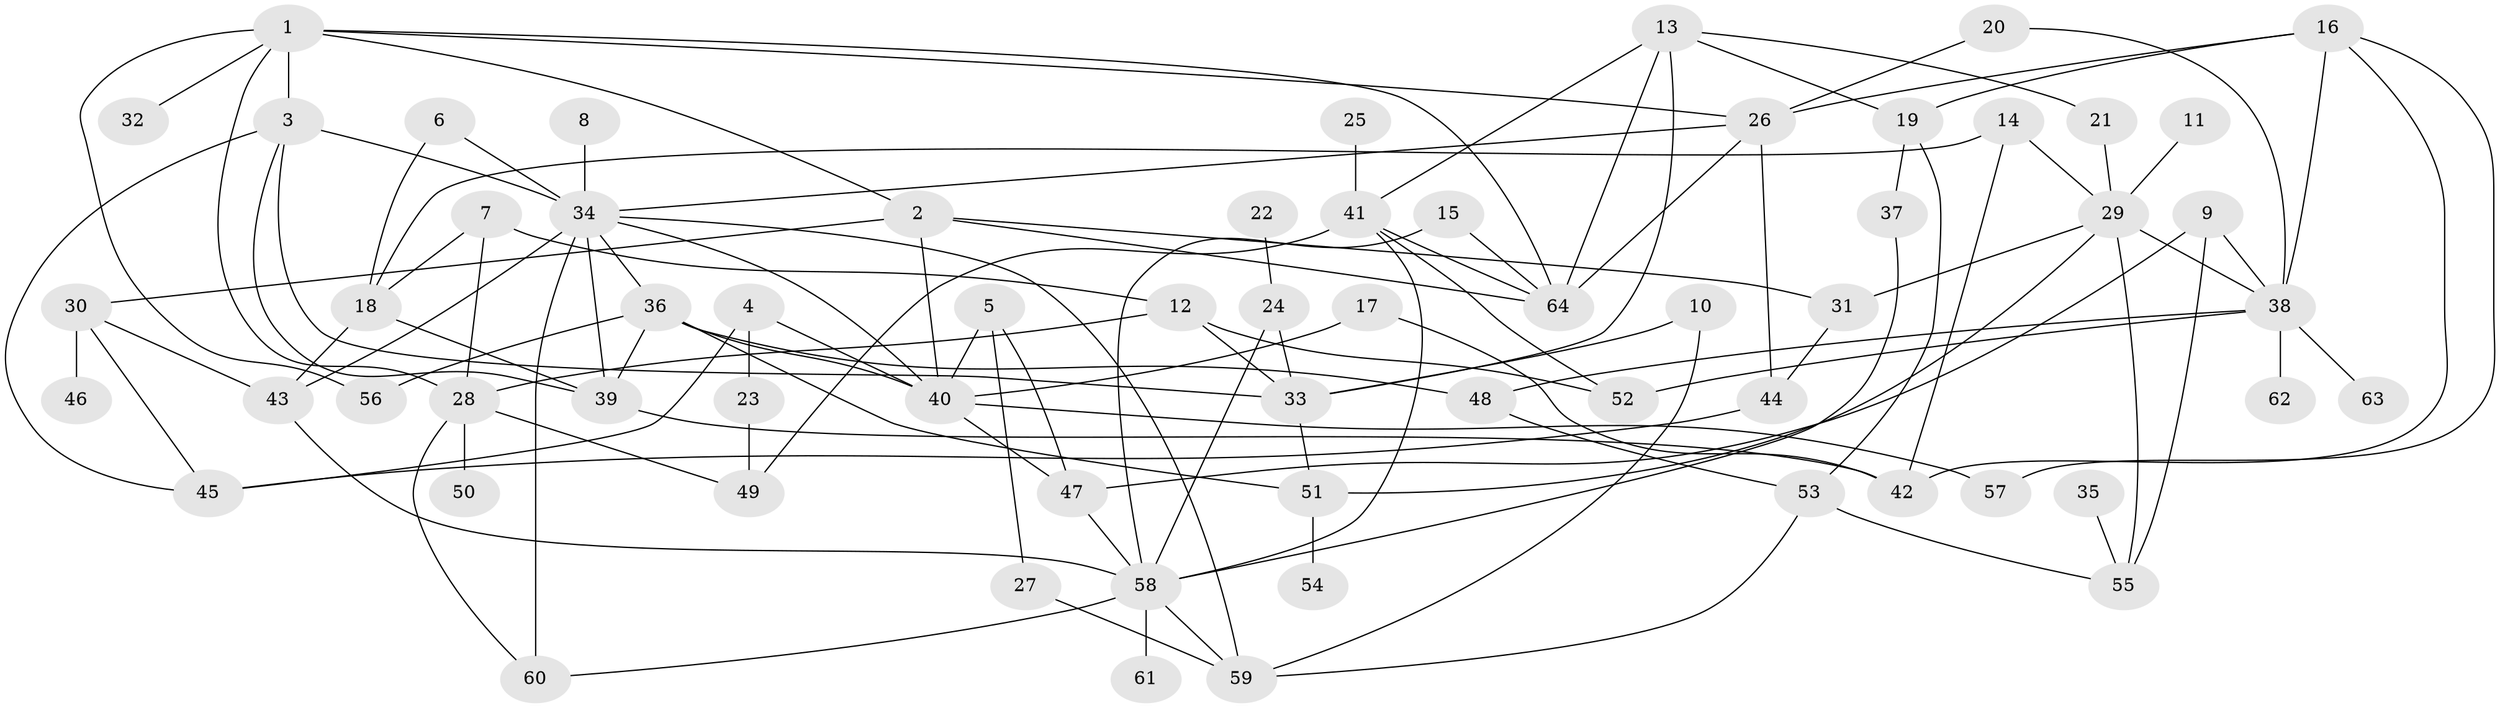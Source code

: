 // original degree distribution, {4: 0.14173228346456693, 5: 0.07086614173228346, 6: 0.031496062992125984, 7: 0.023622047244094488, 3: 0.25196850393700787, 2: 0.30708661417322836, 1: 0.1732283464566929}
// Generated by graph-tools (version 1.1) at 2025/49/03/09/25 03:49:25]
// undirected, 64 vertices, 115 edges
graph export_dot {
graph [start="1"]
  node [color=gray90,style=filled];
  1;
  2;
  3;
  4;
  5;
  6;
  7;
  8;
  9;
  10;
  11;
  12;
  13;
  14;
  15;
  16;
  17;
  18;
  19;
  20;
  21;
  22;
  23;
  24;
  25;
  26;
  27;
  28;
  29;
  30;
  31;
  32;
  33;
  34;
  35;
  36;
  37;
  38;
  39;
  40;
  41;
  42;
  43;
  44;
  45;
  46;
  47;
  48;
  49;
  50;
  51;
  52;
  53;
  54;
  55;
  56;
  57;
  58;
  59;
  60;
  61;
  62;
  63;
  64;
  1 -- 2 [weight=1.0];
  1 -- 3 [weight=1.0];
  1 -- 26 [weight=1.0];
  1 -- 28 [weight=1.0];
  1 -- 32 [weight=1.0];
  1 -- 56 [weight=1.0];
  1 -- 64 [weight=1.0];
  2 -- 30 [weight=1.0];
  2 -- 31 [weight=1.0];
  2 -- 40 [weight=1.0];
  2 -- 64 [weight=1.0];
  3 -- 33 [weight=1.0];
  3 -- 34 [weight=1.0];
  3 -- 39 [weight=1.0];
  3 -- 45 [weight=1.0];
  4 -- 23 [weight=1.0];
  4 -- 40 [weight=1.0];
  4 -- 45 [weight=1.0];
  5 -- 27 [weight=1.0];
  5 -- 40 [weight=1.0];
  5 -- 47 [weight=1.0];
  6 -- 18 [weight=1.0];
  6 -- 34 [weight=1.0];
  7 -- 12 [weight=1.0];
  7 -- 18 [weight=1.0];
  7 -- 28 [weight=1.0];
  8 -- 34 [weight=1.0];
  9 -- 38 [weight=1.0];
  9 -- 47 [weight=1.0];
  9 -- 55 [weight=1.0];
  10 -- 33 [weight=1.0];
  10 -- 59 [weight=1.0];
  11 -- 29 [weight=1.0];
  12 -- 28 [weight=1.0];
  12 -- 33 [weight=1.0];
  12 -- 52 [weight=1.0];
  13 -- 19 [weight=1.0];
  13 -- 21 [weight=1.0];
  13 -- 33 [weight=1.0];
  13 -- 41 [weight=1.0];
  13 -- 64 [weight=1.0];
  14 -- 18 [weight=1.0];
  14 -- 29 [weight=1.0];
  14 -- 42 [weight=1.0];
  15 -- 58 [weight=1.0];
  15 -- 64 [weight=1.0];
  16 -- 19 [weight=1.0];
  16 -- 26 [weight=1.0];
  16 -- 38 [weight=1.0];
  16 -- 42 [weight=1.0];
  16 -- 57 [weight=1.0];
  17 -- 40 [weight=1.0];
  17 -- 42 [weight=1.0];
  18 -- 39 [weight=1.0];
  18 -- 43 [weight=1.0];
  19 -- 37 [weight=1.0];
  19 -- 53 [weight=1.0];
  20 -- 26 [weight=1.0];
  20 -- 38 [weight=1.0];
  21 -- 29 [weight=1.0];
  22 -- 24 [weight=1.0];
  23 -- 49 [weight=1.0];
  24 -- 33 [weight=1.0];
  24 -- 58 [weight=1.0];
  25 -- 41 [weight=1.0];
  26 -- 34 [weight=1.0];
  26 -- 44 [weight=1.0];
  26 -- 64 [weight=1.0];
  27 -- 59 [weight=1.0];
  28 -- 49 [weight=1.0];
  28 -- 50 [weight=1.0];
  28 -- 60 [weight=1.0];
  29 -- 31 [weight=1.0];
  29 -- 38 [weight=1.0];
  29 -- 51 [weight=1.0];
  29 -- 55 [weight=1.0];
  30 -- 43 [weight=1.0];
  30 -- 45 [weight=1.0];
  30 -- 46 [weight=1.0];
  31 -- 44 [weight=1.0];
  33 -- 51 [weight=1.0];
  34 -- 36 [weight=1.0];
  34 -- 39 [weight=1.0];
  34 -- 40 [weight=1.0];
  34 -- 43 [weight=1.0];
  34 -- 59 [weight=1.0];
  34 -- 60 [weight=1.0];
  35 -- 55 [weight=1.0];
  36 -- 39 [weight=1.0];
  36 -- 40 [weight=1.0];
  36 -- 48 [weight=1.0];
  36 -- 51 [weight=1.0];
  36 -- 56 [weight=1.0];
  37 -- 58 [weight=1.0];
  38 -- 48 [weight=1.0];
  38 -- 52 [weight=1.0];
  38 -- 62 [weight=1.0];
  38 -- 63 [weight=1.0];
  39 -- 42 [weight=1.0];
  40 -- 47 [weight=1.0];
  40 -- 57 [weight=1.0];
  41 -- 49 [weight=1.0];
  41 -- 52 [weight=1.0];
  41 -- 58 [weight=1.0];
  41 -- 64 [weight=1.0];
  43 -- 58 [weight=1.0];
  44 -- 45 [weight=1.0];
  47 -- 58 [weight=1.0];
  48 -- 53 [weight=1.0];
  51 -- 54 [weight=1.0];
  53 -- 55 [weight=1.0];
  53 -- 59 [weight=1.0];
  58 -- 59 [weight=1.0];
  58 -- 60 [weight=1.0];
  58 -- 61 [weight=1.0];
}
